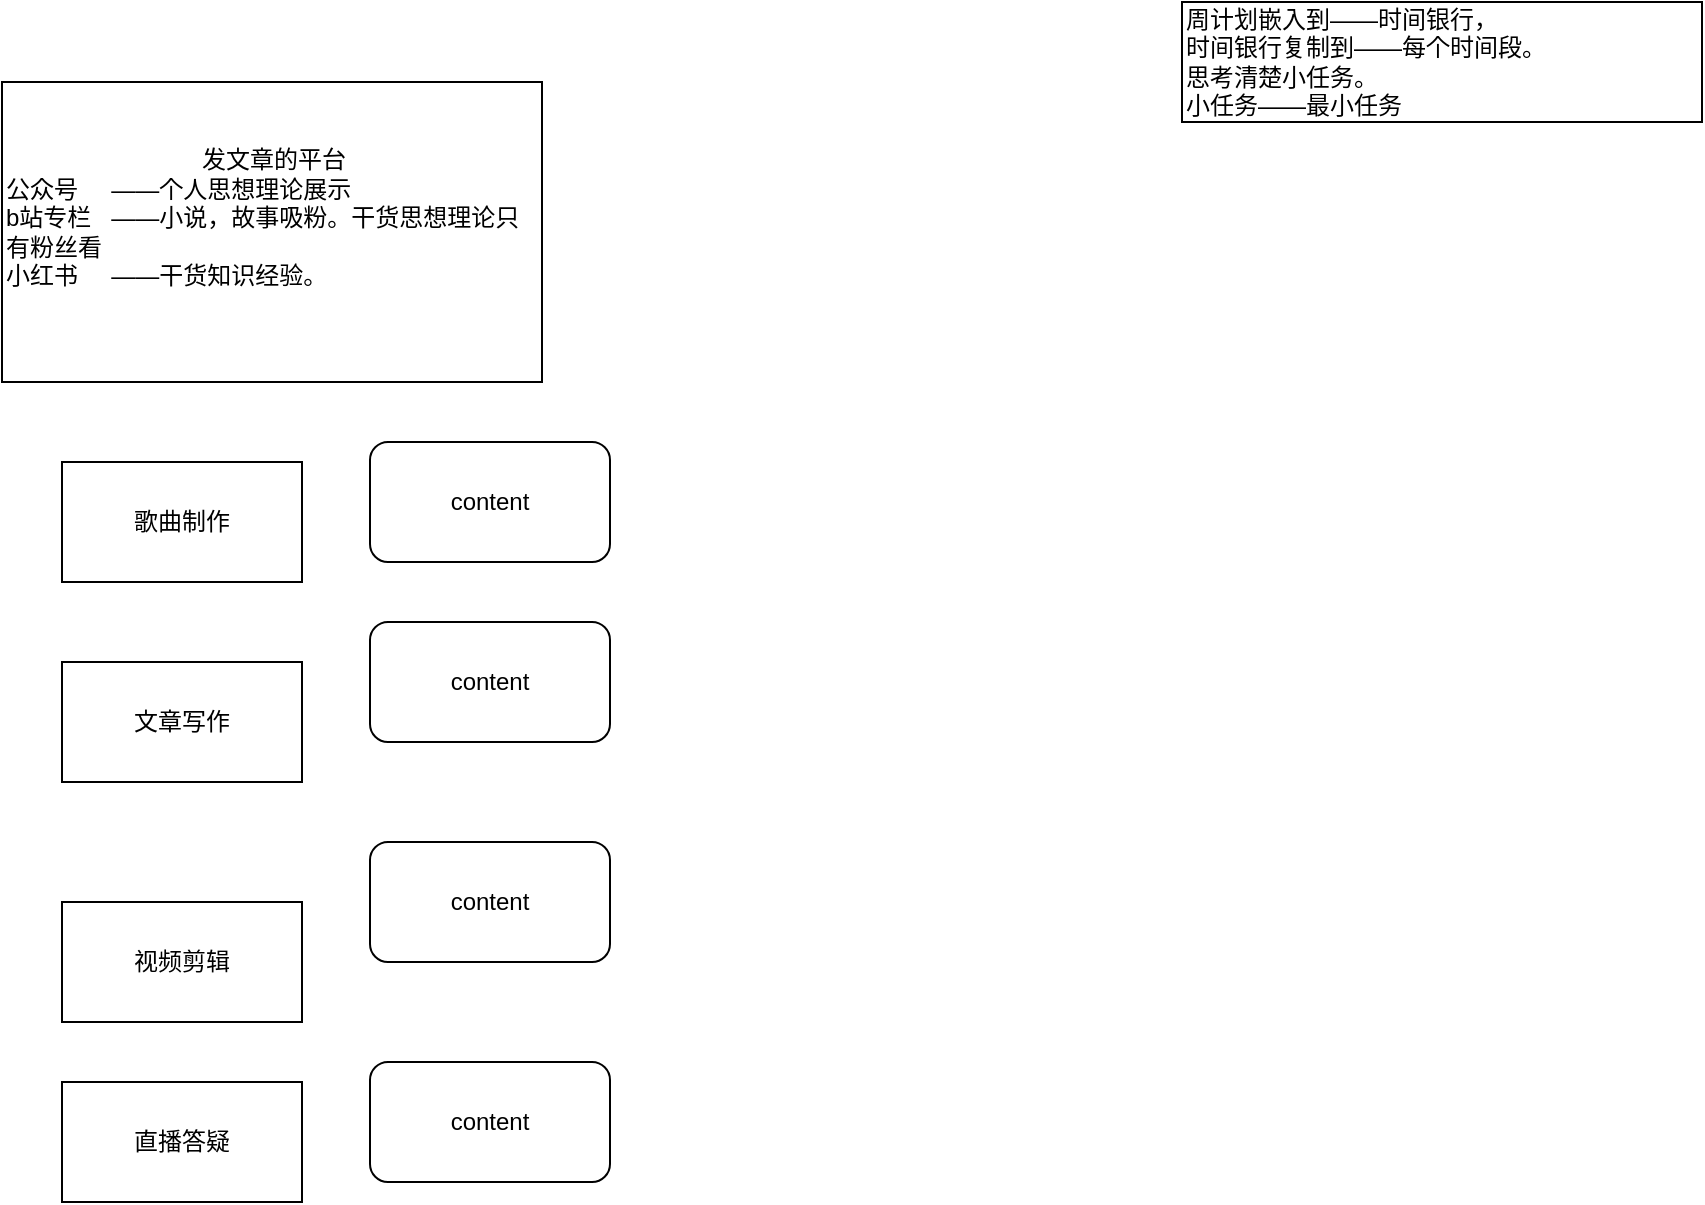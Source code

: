<mxfile version="22.0.4" type="github">
  <diagram name="第 1 页" id="DGTWQ2kkaJQZKCou7Miu">
    <mxGraphModel dx="1042" dy="543" grid="1" gridSize="10" guides="1" tooltips="1" connect="1" arrows="1" fold="1" page="1" pageScale="1" pageWidth="827" pageHeight="1169" math="0" shadow="0">
      <root>
        <mxCell id="0" />
        <mxCell id="1" parent="0" />
        <mxCell id="ZQgfHF7i1JguAHu4VEFD-1" value="&lt;div style=&quot;text-align: center;&quot;&gt;发文章的平台&lt;/div&gt;&lt;div&gt;公众号&amp;nbsp; &amp;nbsp; &amp;nbsp;——个人思想理论展示&amp;nbsp;&lt;/div&gt;&lt;div&gt;b站专栏&amp;nbsp; &amp;nbsp;——小说，故事吸粉。干货思想理论只有粉丝看&lt;/div&gt;&lt;div&gt;小红书&amp;nbsp; &amp;nbsp; &amp;nbsp;——干货知识经验。&lt;/div&gt;&lt;div&gt;&lt;br&gt;&lt;/div&gt;" style="rounded=0;whiteSpace=wrap;html=1;align=left;" vertex="1" parent="1">
          <mxGeometry x="170" y="300" width="270" height="150" as="geometry" />
        </mxCell>
        <mxCell id="ZQgfHF7i1JguAHu4VEFD-3" value="视频剪辑" style="rounded=0;whiteSpace=wrap;html=1;" vertex="1" parent="1">
          <mxGeometry x="200" y="710" width="120" height="60" as="geometry" />
        </mxCell>
        <mxCell id="ZQgfHF7i1JguAHu4VEFD-4" value="直播答疑" style="rounded=0;whiteSpace=wrap;html=1;" vertex="1" parent="1">
          <mxGeometry x="200" y="800" width="120" height="60" as="geometry" />
        </mxCell>
        <mxCell id="ZQgfHF7i1JguAHu4VEFD-5" value="文章写作" style="rounded=0;whiteSpace=wrap;html=1;" vertex="1" parent="1">
          <mxGeometry x="200" y="590" width="120" height="60" as="geometry" />
        </mxCell>
        <mxCell id="ZQgfHF7i1JguAHu4VEFD-6" value="歌曲制作" style="rounded=0;whiteSpace=wrap;html=1;" vertex="1" parent="1">
          <mxGeometry x="200" y="490" width="120" height="60" as="geometry" />
        </mxCell>
        <mxCell id="ZQgfHF7i1JguAHu4VEFD-7" value="周计划嵌入到——时间银行，&lt;br&gt;时间银行复制到——每个时间段。&lt;br&gt;思考清楚小任务。&lt;br&gt;小任务——最小任务" style="rounded=0;whiteSpace=wrap;html=1;align=left;" vertex="1" parent="1">
          <mxGeometry x="760" y="260" width="260" height="60" as="geometry" />
        </mxCell>
        <mxCell id="ZQgfHF7i1JguAHu4VEFD-8" value="content" style="rounded=1;whiteSpace=wrap;html=1;" vertex="1" parent="1">
          <mxGeometry x="354" y="480" width="120" height="60" as="geometry" />
        </mxCell>
        <mxCell id="ZQgfHF7i1JguAHu4VEFD-9" value="content" style="rounded=1;whiteSpace=wrap;html=1;" vertex="1" parent="1">
          <mxGeometry x="354" y="570" width="120" height="60" as="geometry" />
        </mxCell>
        <mxCell id="ZQgfHF7i1JguAHu4VEFD-10" value="content" style="rounded=1;whiteSpace=wrap;html=1;" vertex="1" parent="1">
          <mxGeometry x="354" y="680" width="120" height="60" as="geometry" />
        </mxCell>
        <mxCell id="ZQgfHF7i1JguAHu4VEFD-11" value="content" style="rounded=1;whiteSpace=wrap;html=1;" vertex="1" parent="1">
          <mxGeometry x="354" y="790" width="120" height="60" as="geometry" />
        </mxCell>
      </root>
    </mxGraphModel>
  </diagram>
</mxfile>
